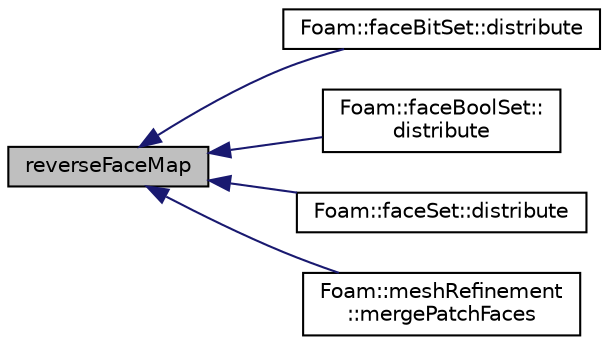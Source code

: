 digraph "reverseFaceMap"
{
  bgcolor="transparent";
  edge [fontname="Helvetica",fontsize="10",labelfontname="Helvetica",labelfontsize="10"];
  node [fontname="Helvetica",fontsize="10",shape=record];
  rankdir="LR";
  Node1 [label="reverseFaceMap",height=0.2,width=0.4,color="black", fillcolor="grey75", style="filled" fontcolor="black"];
  Node1 -> Node2 [dir="back",color="midnightblue",fontsize="10",style="solid",fontname="Helvetica"];
  Node2 [label="Foam::faceBitSet::distribute",height=0.2,width=0.4,color="black",URL="$classFoam_1_1faceBitSet.html#a6a8c541c98cf00b5b2ff4746c95084fb",tooltip="Update any stored data for mesh redistribution. "];
  Node1 -> Node3 [dir="back",color="midnightblue",fontsize="10",style="solid",fontname="Helvetica"];
  Node3 [label="Foam::faceBoolSet::\ldistribute",height=0.2,width=0.4,color="black",URL="$classFoam_1_1faceBoolSet.html#a6a8c541c98cf00b5b2ff4746c95084fb",tooltip="Update any stored data for mesh redistribution. "];
  Node1 -> Node4 [dir="back",color="midnightblue",fontsize="10",style="solid",fontname="Helvetica"];
  Node4 [label="Foam::faceSet::distribute",height=0.2,width=0.4,color="black",URL="$classFoam_1_1faceSet.html#a6a8c541c98cf00b5b2ff4746c95084fb",tooltip="Update any stored data for mesh redistribution. "];
  Node1 -> Node5 [dir="back",color="midnightblue",fontsize="10",style="solid",fontname="Helvetica"];
  Node5 [label="Foam::meshRefinement\l::mergePatchFaces",height=0.2,width=0.4,color="black",URL="$classFoam_1_1meshRefinement.html#a8a78f1f33f714c4c8ccc1f77423ec0a3",tooltip="Merge coplanar faces if sets are of size mergeSize. "];
}

